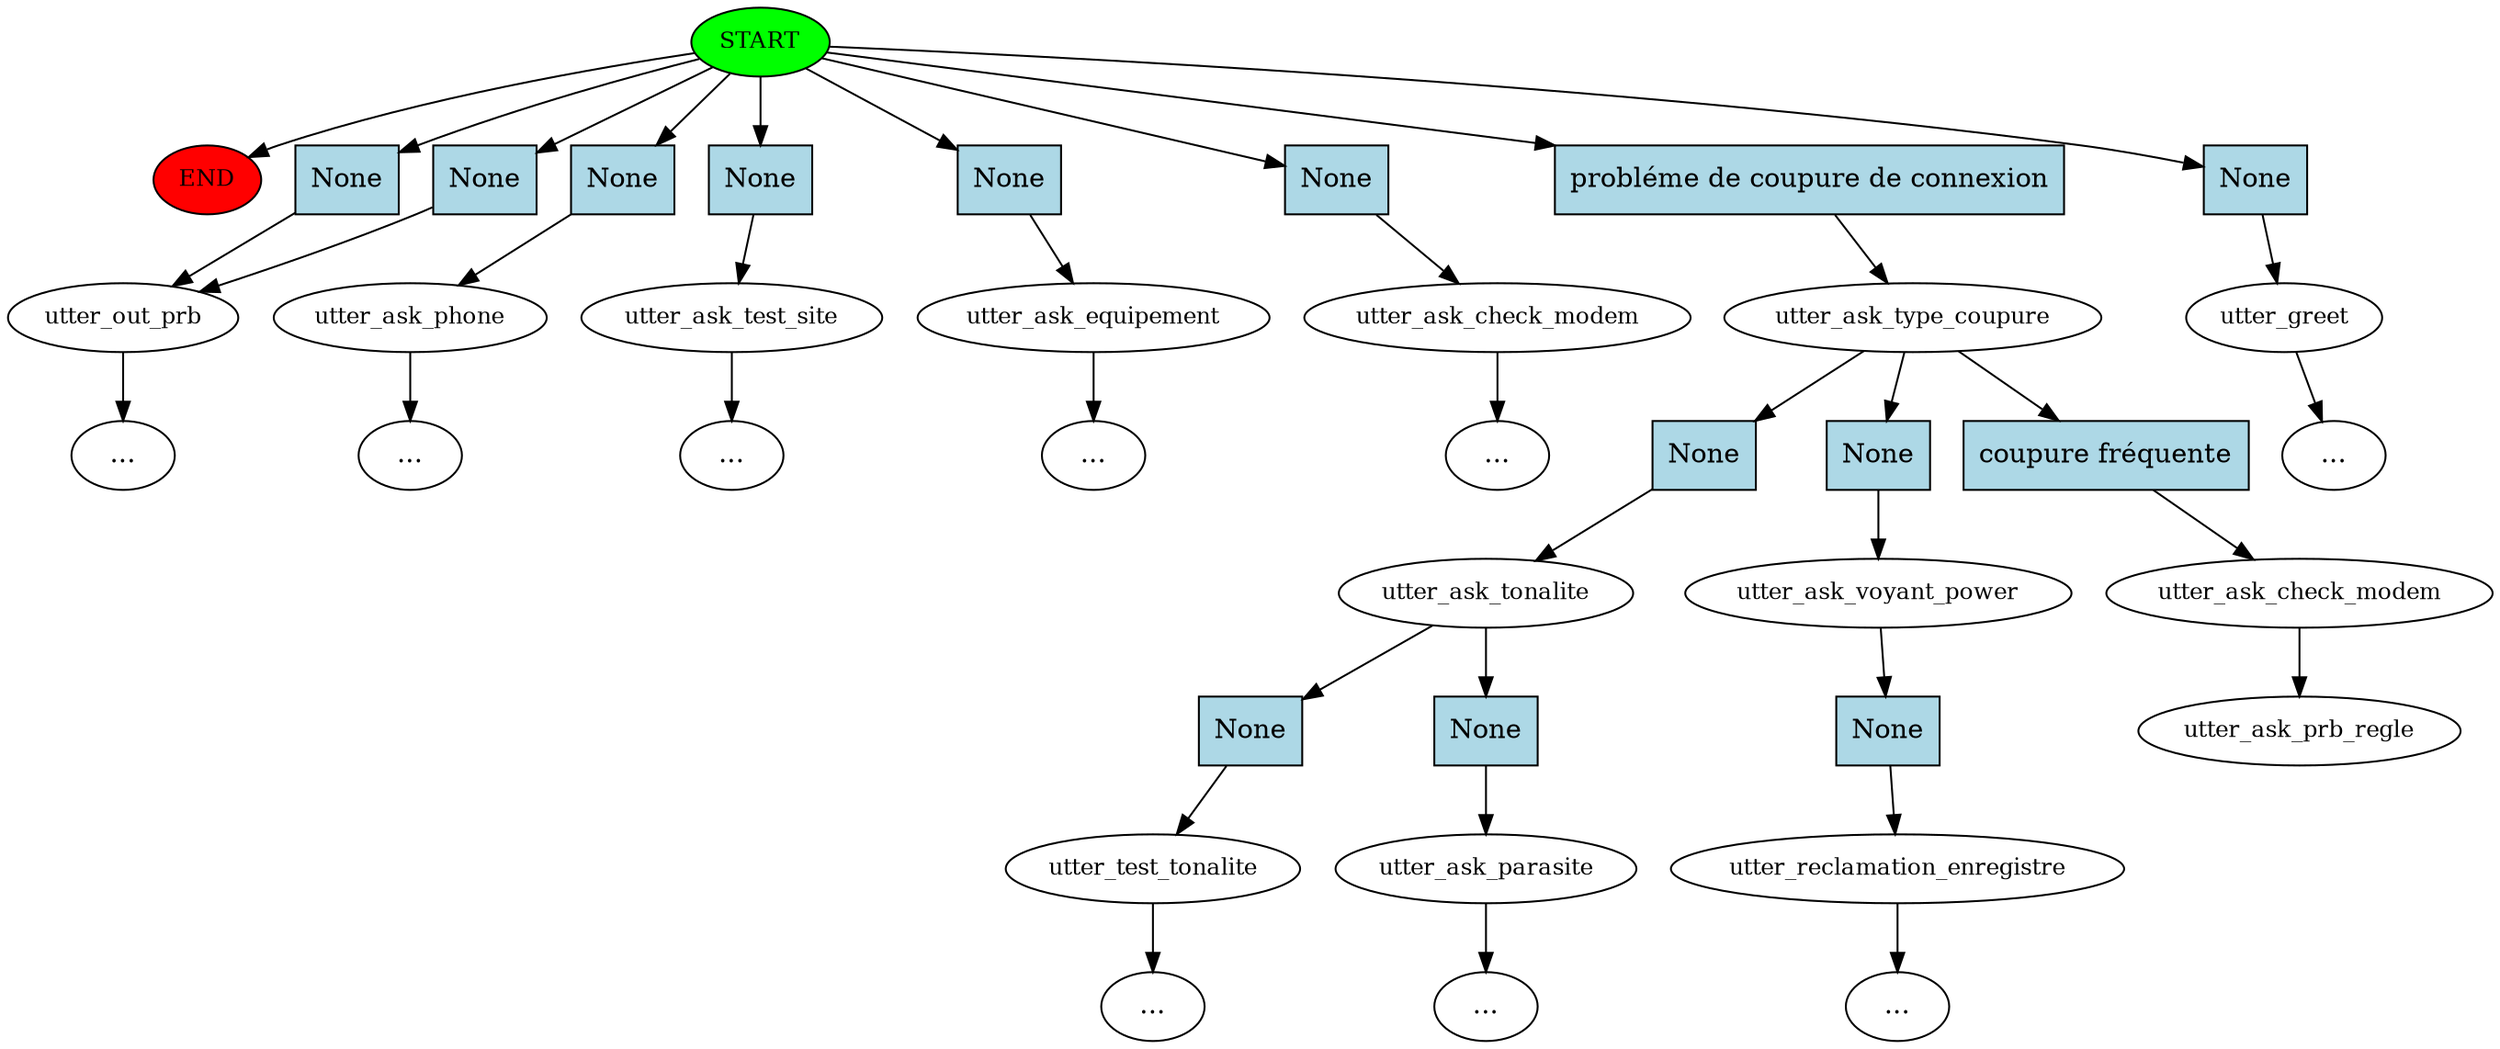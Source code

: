 digraph  {
0 [class="start active", fillcolor=green, fontsize=12, label=START, style=filled];
"-1" [class=end, fillcolor=red, fontsize=12, label=END, style=filled];
1 [class="", fontsize=12, label=utter_out_prb];
"-4" [class=ellipsis, label="..."];
3 [class="", fontsize=12, label=utter_ask_phone];
"-5" [class=ellipsis, label="..."];
4 [class="", fontsize=12, label=utter_ask_test_site];
"-6" [class=ellipsis, label="..."];
5 [class="", fontsize=12, label=utter_ask_equipement];
"-7" [class=ellipsis, label="..."];
6 [class="", fontsize=12, label=utter_ask_check_modem];
"-9" [class=ellipsis, label="..."];
8 [class=active, fontsize=12, label=utter_ask_type_coupure];
9 [class="", fontsize=12, label=utter_ask_tonalite];
10 [class="", fontsize=12, label=utter_test_tonalite];
"-10" [class=ellipsis, label="..."];
13 [class="", fontsize=12, label=utter_ask_parasite];
"-12" [class=ellipsis, label="..."];
18 [class="", fontsize=12, label=utter_ask_voyant_power];
19 [class="", fontsize=12, label=utter_reclamation_enregistre];
"-13" [class=ellipsis, label="..."];
20 [class="", fontsize=12, label=utter_greet];
"-14" [class=ellipsis, label="..."];
22 [class=active, fontsize=12, label=utter_ask_check_modem];
23 [class="dashed active", fontsize=12, label=utter_ask_prb_regle];
24 [class=intent, fillcolor=lightblue, label=None, shape=rect, style=filled];
25 [class=intent, fillcolor=lightblue, label=None, shape=rect, style=filled];
26 [class=intent, fillcolor=lightblue, label=None, shape=rect, style=filled];
27 [class=intent, fillcolor=lightblue, label=None, shape=rect, style=filled];
28 [class=intent, fillcolor=lightblue, label=None, shape=rect, style=filled];
29 [class=intent, fillcolor=lightblue, label=None, shape=rect, style=filled];
30 [class="intent active", fillcolor=lightblue, label="probléme de coupure de connexion", shape=rect, style=filled];
31 [class=intent, fillcolor=lightblue, label=None, shape=rect, style=filled];
32 [class=intent, fillcolor=lightblue, label=None, shape=rect, style=filled];
33 [class=intent, fillcolor=lightblue, label=None, shape=rect, style=filled];
34 [class="intent active", fillcolor=lightblue, label="coupure fréquente", shape=rect, style=filled];
35 [class=intent, fillcolor=lightblue, label=None, shape=rect, style=filled];
36 [class=intent, fillcolor=lightblue, label=None, shape=rect, style=filled];
37 [class=intent, fillcolor=lightblue, label=None, shape=rect, style=filled];
0 -> "-1"  [class="", key=NONE, label=""];
0 -> 24  [class="", key=0];
0 -> 25  [class="", key=0];
0 -> 26  [class="", key=0];
0 -> 27  [class="", key=0];
0 -> 28  [class="", key=0];
0 -> 29  [class="", key=0];
0 -> 30  [class=active, key=0];
0 -> 31  [class="", key=0];
1 -> "-4"  [class="", key=NONE, label=""];
3 -> "-5"  [class="", key=NONE, label=""];
4 -> "-6"  [class="", key=NONE, label=""];
5 -> "-7"  [class="", key=NONE, label=""];
6 -> "-9"  [class="", key=NONE, label=""];
8 -> 32  [class="", key=0];
8 -> 33  [class="", key=0];
8 -> 34  [class=active, key=0];
9 -> 35  [class="", key=0];
9 -> 36  [class="", key=0];
10 -> "-10"  [class="", key=NONE, label=""];
13 -> "-12"  [class="", key=NONE, label=""];
18 -> 37  [class="", key=0];
19 -> "-13"  [class="", key=NONE, label=""];
20 -> "-14"  [class="", key=NONE, label=""];
22 -> 23  [class=active, key=NONE, label=""];
24 -> 1  [class="", key=0];
25 -> 1  [class="", key=0];
26 -> 3  [class="", key=0];
27 -> 4  [class="", key=0];
28 -> 5  [class="", key=0];
29 -> 6  [class="", key=0];
30 -> 8  [class=active, key=0];
31 -> 20  [class="", key=0];
32 -> 9  [class="", key=0];
33 -> 18  [class="", key=0];
34 -> 22  [class=active, key=0];
35 -> 10  [class="", key=0];
36 -> 13  [class="", key=0];
37 -> 19  [class="", key=0];
}
